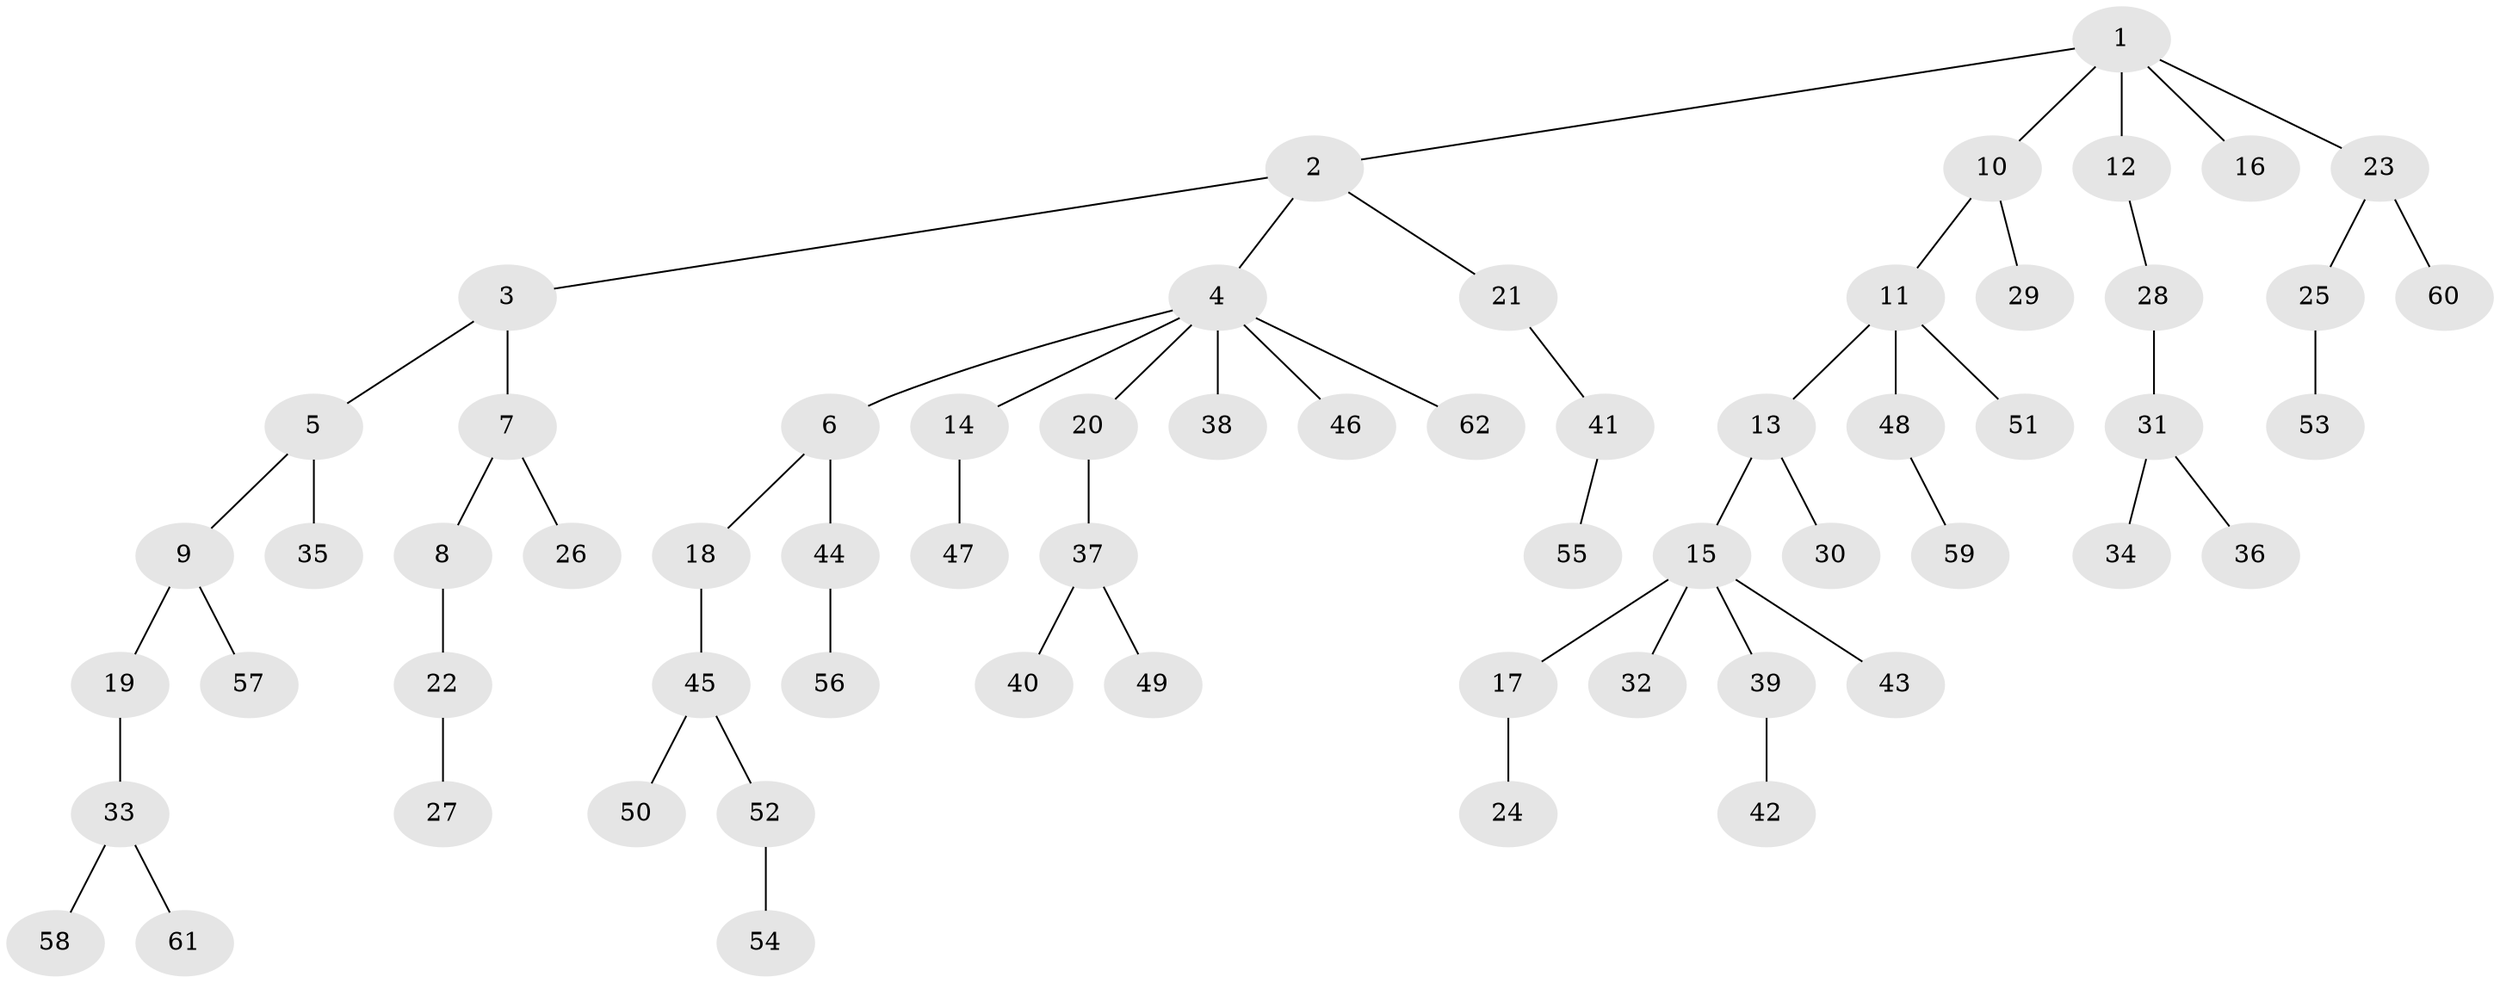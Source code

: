 // Generated by graph-tools (version 1.1) at 2025/50/03/09/25 03:50:15]
// undirected, 62 vertices, 61 edges
graph export_dot {
graph [start="1"]
  node [color=gray90,style=filled];
  1;
  2;
  3;
  4;
  5;
  6;
  7;
  8;
  9;
  10;
  11;
  12;
  13;
  14;
  15;
  16;
  17;
  18;
  19;
  20;
  21;
  22;
  23;
  24;
  25;
  26;
  27;
  28;
  29;
  30;
  31;
  32;
  33;
  34;
  35;
  36;
  37;
  38;
  39;
  40;
  41;
  42;
  43;
  44;
  45;
  46;
  47;
  48;
  49;
  50;
  51;
  52;
  53;
  54;
  55;
  56;
  57;
  58;
  59;
  60;
  61;
  62;
  1 -- 2;
  1 -- 10;
  1 -- 12;
  1 -- 16;
  1 -- 23;
  2 -- 3;
  2 -- 4;
  2 -- 21;
  3 -- 5;
  3 -- 7;
  4 -- 6;
  4 -- 14;
  4 -- 20;
  4 -- 38;
  4 -- 46;
  4 -- 62;
  5 -- 9;
  5 -- 35;
  6 -- 18;
  6 -- 44;
  7 -- 8;
  7 -- 26;
  8 -- 22;
  9 -- 19;
  9 -- 57;
  10 -- 11;
  10 -- 29;
  11 -- 13;
  11 -- 48;
  11 -- 51;
  12 -- 28;
  13 -- 15;
  13 -- 30;
  14 -- 47;
  15 -- 17;
  15 -- 32;
  15 -- 39;
  15 -- 43;
  17 -- 24;
  18 -- 45;
  19 -- 33;
  20 -- 37;
  21 -- 41;
  22 -- 27;
  23 -- 25;
  23 -- 60;
  25 -- 53;
  28 -- 31;
  31 -- 34;
  31 -- 36;
  33 -- 58;
  33 -- 61;
  37 -- 40;
  37 -- 49;
  39 -- 42;
  41 -- 55;
  44 -- 56;
  45 -- 50;
  45 -- 52;
  48 -- 59;
  52 -- 54;
}
